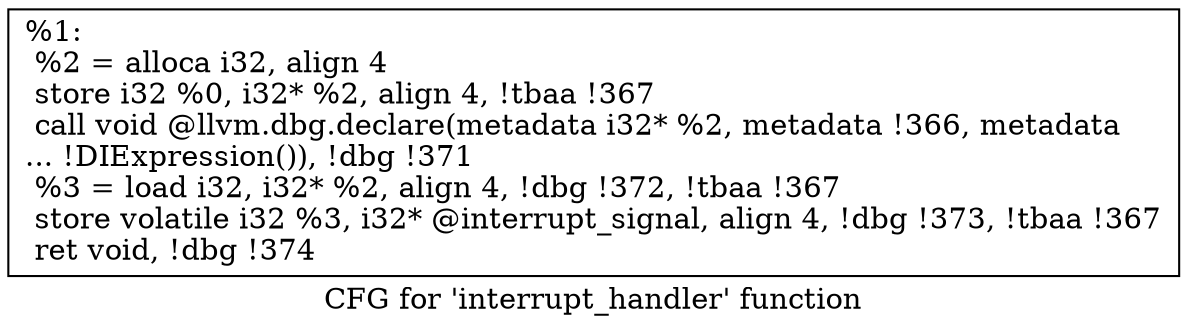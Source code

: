 digraph "CFG for 'interrupt_handler' function" {
	label="CFG for 'interrupt_handler' function";

	Node0x24784b0 [shape=record,label="{%1:\l  %2 = alloca i32, align 4\l  store i32 %0, i32* %2, align 4, !tbaa !367\l  call void @llvm.dbg.declare(metadata i32* %2, metadata !366, metadata\l... !DIExpression()), !dbg !371\l  %3 = load i32, i32* %2, align 4, !dbg !372, !tbaa !367\l  store volatile i32 %3, i32* @interrupt_signal, align 4, !dbg !373, !tbaa !367\l  ret void, !dbg !374\l}"];
}
